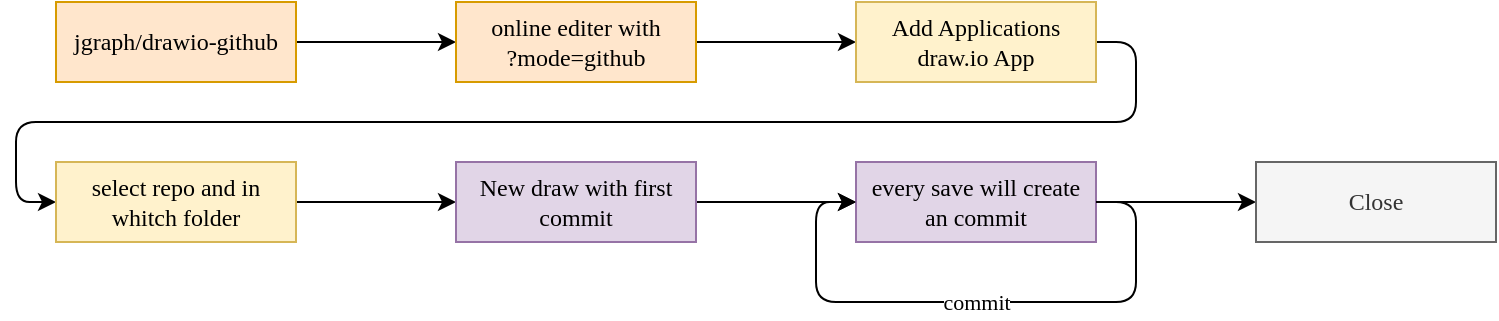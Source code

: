 <mxfile version="17.4.4" type="github">
  <diagram id="R-IjnhNuVru9fgC9JOxa" name="Page-1">
    <mxGraphModel dx="849" dy="582" grid="1" gridSize="10" guides="1" tooltips="1" connect="1" arrows="1" fold="1" page="1" pageScale="1" pageWidth="827" pageHeight="1169" math="0" shadow="0">
      <root>
        <mxCell id="0" />
        <mxCell id="1" parent="0" />
        <mxCell id="BeBIerChKtcQzGGhishX-3" value="" style="edgeStyle=orthogonalEdgeStyle;orthogonalLoop=1;jettySize=auto;html=1;fontFamily=粉圓體;fontSource=https%3A%2F%2Fgithub.com%2Fjustfont%2Fopen-huninn-font%2Fraw%2Fmaster%2Ffont%2Fjf-openhuninn-1.1.ttf;rounded=1;" edge="1" parent="1" source="BeBIerChKtcQzGGhishX-1" target="BeBIerChKtcQzGGhishX-2">
          <mxGeometry relative="1" as="geometry" />
        </mxCell>
        <UserObject label="jgraph/drawio-github" link="https://github.com/jgraph/drawio-github" id="BeBIerChKtcQzGGhishX-1">
          <mxCell style="rounded=0;whiteSpace=wrap;html=1;fontFamily=粉圓體;fontSource=https%3A%2F%2Fgithub.com%2Fjustfont%2Fopen-huninn-font%2Fraw%2Fmaster%2Ffont%2Fjf-openhuninn-1.1.ttf;fillColor=#ffe6cc;strokeColor=#d79b00;" vertex="1" parent="1">
            <mxGeometry x="40" y="40" width="120" height="40" as="geometry" />
          </mxCell>
        </UserObject>
        <mxCell id="BeBIerChKtcQzGGhishX-5" value="" style="edgeStyle=orthogonalEdgeStyle;orthogonalLoop=1;jettySize=auto;html=1;fontFamily=粉圓體;fontSource=https%3A%2F%2Fgithub.com%2Fjustfont%2Fopen-huninn-font%2Fraw%2Fmaster%2Ffont%2Fjf-openhuninn-1.1.ttf;rounded=1;" edge="1" parent="1" source="BeBIerChKtcQzGGhishX-2" target="BeBIerChKtcQzGGhishX-4">
          <mxGeometry relative="1" as="geometry" />
        </mxCell>
        <UserObject label="online editer with&lt;br&gt;?mode=github" link="https://app.diagrams.net/?mode=github" id="BeBIerChKtcQzGGhishX-2">
          <mxCell style="rounded=0;whiteSpace=wrap;html=1;fontFamily=粉圓體;fontSource=https%3A%2F%2Fgithub.com%2Fjustfont%2Fopen-huninn-font%2Fraw%2Fmaster%2Ffont%2Fjf-openhuninn-1.1.ttf;fillColor=#ffe6cc;strokeColor=#d79b00;" vertex="1" parent="1">
            <mxGeometry x="240" y="40" width="120" height="40" as="geometry" />
          </mxCell>
        </UserObject>
        <mxCell id="BeBIerChKtcQzGGhishX-7" style="edgeStyle=orthogonalEdgeStyle;orthogonalLoop=1;jettySize=auto;html=1;exitX=1;exitY=0.5;exitDx=0;exitDy=0;entryX=0;entryY=0.5;entryDx=0;entryDy=0;fontFamily=粉圓體;fontSource=https%3A%2F%2Fgithub.com%2Fjustfont%2Fopen-huninn-font%2Fraw%2Fmaster%2Ffont%2Fjf-openhuninn-1.1.ttf;rounded=1;" edge="1" parent="1" source="BeBIerChKtcQzGGhishX-4" target="BeBIerChKtcQzGGhishX-6">
          <mxGeometry relative="1" as="geometry" />
        </mxCell>
        <UserObject label="Add Applications&lt;br&gt;draw.io App" link="https://github.com/settings/installations" id="BeBIerChKtcQzGGhishX-4">
          <mxCell style="rounded=0;whiteSpace=wrap;html=1;fontFamily=粉圓體;fontSource=https%3A%2F%2Fgithub.com%2Fjustfont%2Fopen-huninn-font%2Fraw%2Fmaster%2Ffont%2Fjf-openhuninn-1.1.ttf;fillColor=#fff2cc;strokeColor=#d6b656;" vertex="1" parent="1">
            <mxGeometry x="440" y="40" width="120" height="40" as="geometry" />
          </mxCell>
        </UserObject>
        <mxCell id="BeBIerChKtcQzGGhishX-9" value="" style="edgeStyle=orthogonalEdgeStyle;rounded=1;orthogonalLoop=1;jettySize=auto;html=1;fontFamily=粉圓體;fontSource=https%3A%2F%2Fgithub.com%2Fjustfont%2Fopen-huninn-font%2Fraw%2Fmaster%2Ffont%2Fjf-openhuninn-1.1.ttf;" edge="1" parent="1" source="BeBIerChKtcQzGGhishX-6" target="BeBIerChKtcQzGGhishX-8">
          <mxGeometry relative="1" as="geometry" />
        </mxCell>
        <UserObject label="select repo and in whitch folder" id="BeBIerChKtcQzGGhishX-6">
          <mxCell style="rounded=0;whiteSpace=wrap;html=1;fontFamily=粉圓體;fontSource=https%3A%2F%2Fgithub.com%2Fjustfont%2Fopen-huninn-font%2Fraw%2Fmaster%2Ffont%2Fjf-openhuninn-1.1.ttf;fillColor=#fff2cc;strokeColor=#d6b656;" vertex="1" parent="1">
            <mxGeometry x="40" y="120" width="120" height="40" as="geometry" />
          </mxCell>
        </UserObject>
        <mxCell id="BeBIerChKtcQzGGhishX-11" value="" style="edgeStyle=orthogonalEdgeStyle;rounded=1;orthogonalLoop=1;jettySize=auto;html=1;fontFamily=粉圓體;fontSource=https%3A%2F%2Fgithub.com%2Fjustfont%2Fopen-huninn-font%2Fraw%2Fmaster%2Ffont%2Fjf-openhuninn-1.1.ttf;" edge="1" parent="1" source="BeBIerChKtcQzGGhishX-8" target="BeBIerChKtcQzGGhishX-10">
          <mxGeometry relative="1" as="geometry" />
        </mxCell>
        <UserObject label="New draw with first commit" id="BeBIerChKtcQzGGhishX-8">
          <mxCell style="rounded=0;whiteSpace=wrap;html=1;fontFamily=粉圓體;fontSource=https%3A%2F%2Fgithub.com%2Fjustfont%2Fopen-huninn-font%2Fraw%2Fmaster%2Ffont%2Fjf-openhuninn-1.1.ttf;fillColor=#e1d5e7;strokeColor=#9673a6;" vertex="1" parent="1">
            <mxGeometry x="240" y="120" width="120" height="40" as="geometry" />
          </mxCell>
        </UserObject>
        <mxCell id="BeBIerChKtcQzGGhishX-15" value="" style="edgeStyle=orthogonalEdgeStyle;rounded=1;orthogonalLoop=1;jettySize=auto;html=1;fontFamily=粉圓體;fontSource=https%3A%2F%2Fgithub.com%2Fjustfont%2Fopen-huninn-font%2Fraw%2Fmaster%2Ffont%2Fjf-openhuninn-1.1.ttf;" edge="1" parent="1" source="BeBIerChKtcQzGGhishX-10" target="BeBIerChKtcQzGGhishX-14">
          <mxGeometry relative="1" as="geometry" />
        </mxCell>
        <UserObject label="every save will create an commit" id="BeBIerChKtcQzGGhishX-10">
          <mxCell style="rounded=0;whiteSpace=wrap;html=1;fontFamily=粉圓體;fontSource=https%3A%2F%2Fgithub.com%2Fjustfont%2Fopen-huninn-font%2Fraw%2Fmaster%2Ffont%2Fjf-openhuninn-1.1.ttf;fillColor=#e1d5e7;strokeColor=#9673a6;" vertex="1" parent="1">
            <mxGeometry x="440" y="120" width="120" height="40" as="geometry" />
          </mxCell>
        </UserObject>
        <mxCell id="BeBIerChKtcQzGGhishX-12" style="edgeStyle=orthogonalEdgeStyle;rounded=1;orthogonalLoop=1;jettySize=auto;html=1;exitX=1;exitY=0.5;exitDx=0;exitDy=0;entryX=0;entryY=0.5;entryDx=0;entryDy=0;fontFamily=粉圓體;fontSource=https%3A%2F%2Fgithub.com%2Fjustfont%2Fopen-huninn-font%2Fraw%2Fmaster%2Ffont%2Fjf-openhuninn-1.1.ttf;" edge="1" parent="1" source="BeBIerChKtcQzGGhishX-10" target="BeBIerChKtcQzGGhishX-10">
          <mxGeometry relative="1" as="geometry">
            <Array as="points">
              <mxPoint x="580" y="140" />
              <mxPoint x="580" y="190" />
              <mxPoint x="420" y="190" />
              <mxPoint x="420" y="140" />
            </Array>
          </mxGeometry>
        </mxCell>
        <mxCell id="BeBIerChKtcQzGGhishX-13" value="commit" style="edgeLabel;html=1;align=center;verticalAlign=middle;resizable=0;points=[];fontFamily=粉圓體;" vertex="1" connectable="0" parent="BeBIerChKtcQzGGhishX-12">
          <mxGeometry relative="1" as="geometry">
            <mxPoint as="offset" />
          </mxGeometry>
        </mxCell>
        <UserObject label="Close" id="BeBIerChKtcQzGGhishX-14">
          <mxCell style="rounded=0;whiteSpace=wrap;html=1;fontFamily=粉圓體;fontSource=https%3A%2F%2Fgithub.com%2Fjustfont%2Fopen-huninn-font%2Fraw%2Fmaster%2Ffont%2Fjf-openhuninn-1.1.ttf;fillColor=#f5f5f5;fontColor=#333333;strokeColor=#666666;" vertex="1" parent="1">
            <mxGeometry x="640" y="120" width="120" height="40" as="geometry" />
          </mxCell>
        </UserObject>
      </root>
    </mxGraphModel>
  </diagram>
</mxfile>
